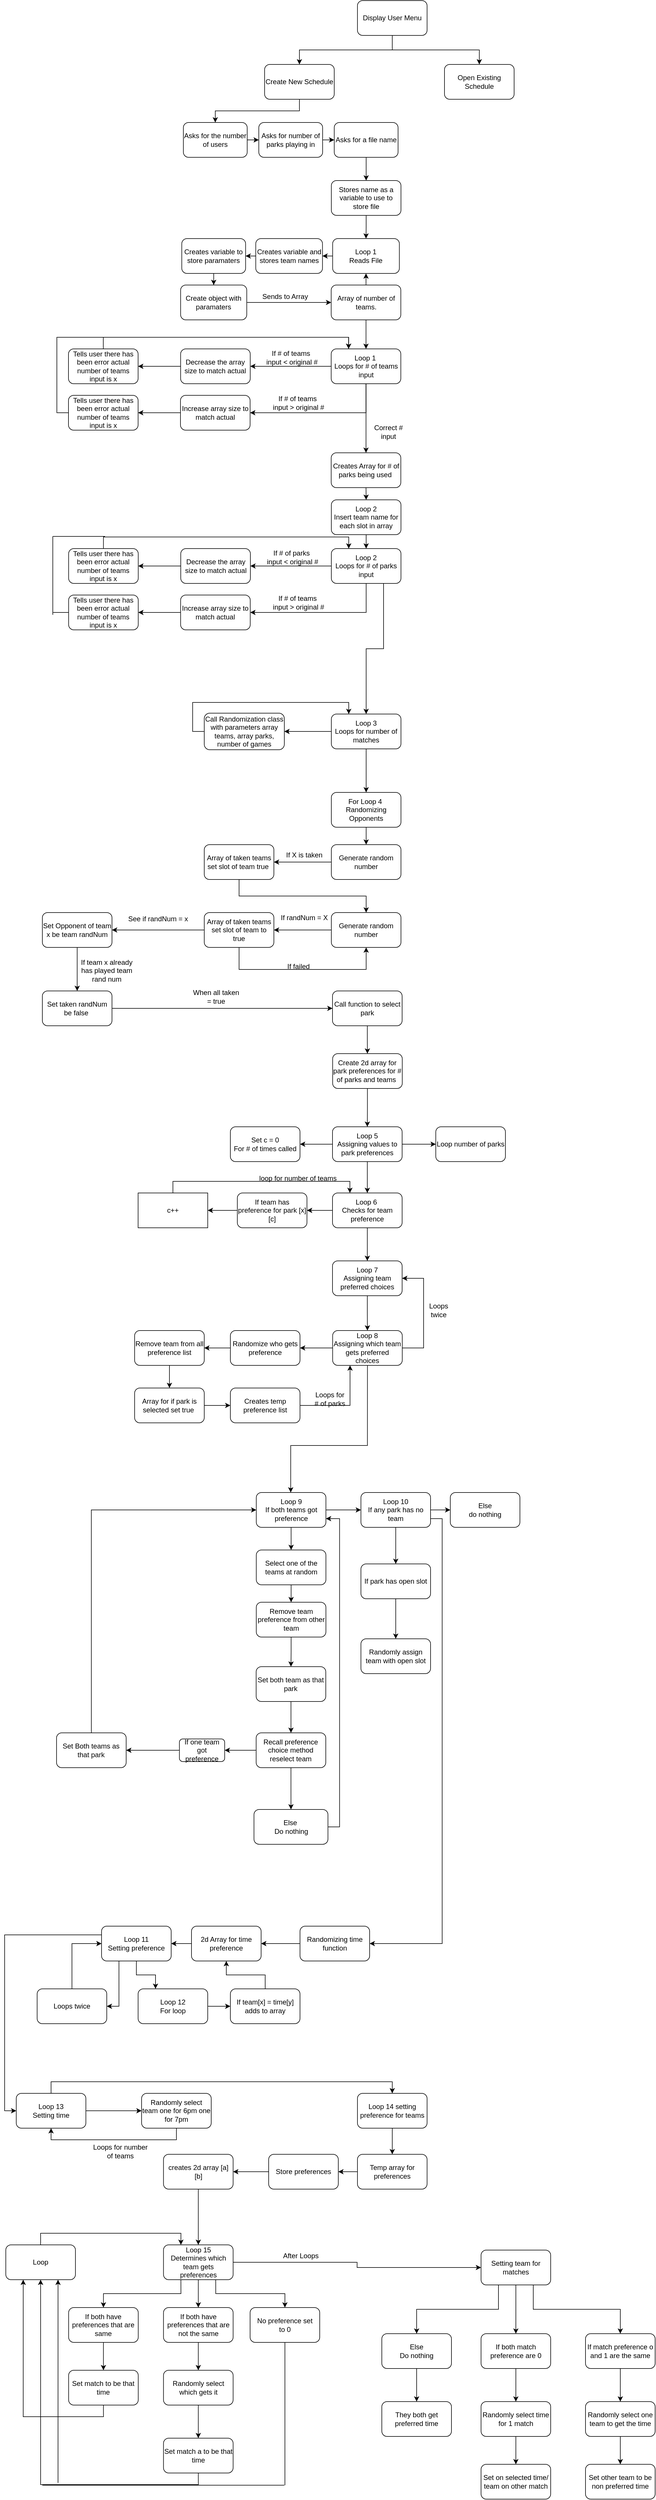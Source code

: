 <mxfile version="12.5.5" type="github">
  <diagram id="tFgHYZZSZRXZMGEs1DrS" name="Page-1">
    <mxGraphModel dx="1184" dy="664" grid="1" gridSize="9" guides="1" tooltips="1" connect="1" arrows="1" fold="1" page="0" pageScale="1" pageWidth="850" pageHeight="1100" math="0" shadow="0">
      <root>
        <mxCell id="0"/>
        <mxCell id="1" parent="0"/>
        <mxCell id="ln4YnRmYRfvOp8-9dpnj-1" style="edgeStyle=orthogonalEdgeStyle;rounded=0;orthogonalLoop=1;jettySize=auto;html=1;exitX=0.5;exitY=1;exitDx=0;exitDy=0;entryX=0.5;entryY=0;entryDx=0;entryDy=0;" parent="1" source="ln4YnRmYRfvOp8-9dpnj-3" target="ln4YnRmYRfvOp8-9dpnj-5" edge="1">
          <mxGeometry relative="1" as="geometry"/>
        </mxCell>
        <mxCell id="ln4YnRmYRfvOp8-9dpnj-2" style="edgeStyle=orthogonalEdgeStyle;rounded=0;orthogonalLoop=1;jettySize=auto;html=1;exitX=0.5;exitY=1;exitDx=0;exitDy=0;entryX=0.5;entryY=0;entryDx=0;entryDy=0;" parent="1" source="ln4YnRmYRfvOp8-9dpnj-3" target="ln4YnRmYRfvOp8-9dpnj-6" edge="1">
          <mxGeometry relative="1" as="geometry"/>
        </mxCell>
        <mxCell id="ln4YnRmYRfvOp8-9dpnj-3" value="Display User Menu" style="rounded=1;whiteSpace=wrap;html=1;" parent="1" vertex="1">
          <mxGeometry x="345" y="40" width="120" height="60" as="geometry"/>
        </mxCell>
        <mxCell id="ln4YnRmYRfvOp8-9dpnj-4" style="edgeStyle=orthogonalEdgeStyle;rounded=0;orthogonalLoop=1;jettySize=auto;html=1;exitX=0.5;exitY=1;exitDx=0;exitDy=0;entryX=0.5;entryY=0;entryDx=0;entryDy=0;" parent="1" source="ln4YnRmYRfvOp8-9dpnj-5" target="ln4YnRmYRfvOp8-9dpnj-8" edge="1">
          <mxGeometry relative="1" as="geometry"/>
        </mxCell>
        <mxCell id="ln4YnRmYRfvOp8-9dpnj-5" value="Create New Schedule" style="rounded=1;whiteSpace=wrap;html=1;" parent="1" vertex="1">
          <mxGeometry x="185" y="150" width="120" height="60" as="geometry"/>
        </mxCell>
        <mxCell id="ln4YnRmYRfvOp8-9dpnj-6" value="Open Existing Schedule" style="rounded=1;whiteSpace=wrap;html=1;" parent="1" vertex="1">
          <mxGeometry x="495" y="150" width="120" height="60" as="geometry"/>
        </mxCell>
        <mxCell id="ln4YnRmYRfvOp8-9dpnj-7" style="edgeStyle=orthogonalEdgeStyle;rounded=0;orthogonalLoop=1;jettySize=auto;html=1;exitX=1;exitY=0.5;exitDx=0;exitDy=0;entryX=0;entryY=0.5;entryDx=0;entryDy=0;" parent="1" source="ln4YnRmYRfvOp8-9dpnj-8" target="ln4YnRmYRfvOp8-9dpnj-10" edge="1">
          <mxGeometry relative="1" as="geometry"/>
        </mxCell>
        <mxCell id="ln4YnRmYRfvOp8-9dpnj-8" value="Asks for the number of users" style="rounded=1;whiteSpace=wrap;html=1;" parent="1" vertex="1">
          <mxGeometry x="45" y="250" width="110" height="60" as="geometry"/>
        </mxCell>
        <mxCell id="ln4YnRmYRfvOp8-9dpnj-9" style="edgeStyle=orthogonalEdgeStyle;rounded=0;orthogonalLoop=1;jettySize=auto;html=1;" parent="1" source="ln4YnRmYRfvOp8-9dpnj-10" target="ln4YnRmYRfvOp8-9dpnj-12" edge="1">
          <mxGeometry relative="1" as="geometry"/>
        </mxCell>
        <mxCell id="ln4YnRmYRfvOp8-9dpnj-10" value="Asks for number of parks playing in" style="rounded=1;whiteSpace=wrap;html=1;" parent="1" vertex="1">
          <mxGeometry x="175" y="250" width="110" height="60" as="geometry"/>
        </mxCell>
        <mxCell id="ln4YnRmYRfvOp8-9dpnj-11" style="edgeStyle=orthogonalEdgeStyle;rounded=0;orthogonalLoop=1;jettySize=auto;html=1;entryX=0.5;entryY=0;entryDx=0;entryDy=0;" parent="1" source="ln4YnRmYRfvOp8-9dpnj-12" target="ln4YnRmYRfvOp8-9dpnj-24" edge="1">
          <mxGeometry relative="1" as="geometry"/>
        </mxCell>
        <mxCell id="ln4YnRmYRfvOp8-9dpnj-12" value="Asks for a file name&lt;br&gt;" style="rounded=1;whiteSpace=wrap;html=1;" parent="1" vertex="1">
          <mxGeometry x="305" y="250" width="110" height="60" as="geometry"/>
        </mxCell>
        <mxCell id="ln4YnRmYRfvOp8-9dpnj-13" style="edgeStyle=orthogonalEdgeStyle;rounded=0;orthogonalLoop=1;jettySize=auto;html=1;entryX=1;entryY=0.5;entryDx=0;entryDy=0;" parent="1" source="ln4YnRmYRfvOp8-9dpnj-14" target="ln4YnRmYRfvOp8-9dpnj-16" edge="1">
          <mxGeometry relative="1" as="geometry"/>
        </mxCell>
        <mxCell id="ln4YnRmYRfvOp8-9dpnj-14" value="Loop 1&lt;br&gt;Reads File" style="rounded=1;whiteSpace=wrap;html=1;" parent="1" vertex="1">
          <mxGeometry x="302.25" y="450" width="115" height="60" as="geometry"/>
        </mxCell>
        <mxCell id="ln4YnRmYRfvOp8-9dpnj-15" style="edgeStyle=orthogonalEdgeStyle;rounded=0;orthogonalLoop=1;jettySize=auto;html=1;" parent="1" source="ln4YnRmYRfvOp8-9dpnj-16" target="ln4YnRmYRfvOp8-9dpnj-18" edge="1">
          <mxGeometry relative="1" as="geometry"/>
        </mxCell>
        <mxCell id="ln4YnRmYRfvOp8-9dpnj-16" value="Creates variable and stores team names" style="rounded=1;whiteSpace=wrap;html=1;" parent="1" vertex="1">
          <mxGeometry x="169.75" y="450" width="115" height="60" as="geometry"/>
        </mxCell>
        <mxCell id="ln4YnRmYRfvOp8-9dpnj-17" style="edgeStyle=orthogonalEdgeStyle;rounded=0;orthogonalLoop=1;jettySize=auto;html=1;entryX=0.5;entryY=0;entryDx=0;entryDy=0;" parent="1" source="ln4YnRmYRfvOp8-9dpnj-18" target="ln4YnRmYRfvOp8-9dpnj-20" edge="1">
          <mxGeometry relative="1" as="geometry"/>
        </mxCell>
        <mxCell id="ln4YnRmYRfvOp8-9dpnj-18" value="Creates variable to store paramaters" style="rounded=1;whiteSpace=wrap;html=1;" parent="1" vertex="1">
          <mxGeometry x="42.25" y="450" width="110" height="60" as="geometry"/>
        </mxCell>
        <mxCell id="ln4YnRmYRfvOp8-9dpnj-19" style="edgeStyle=orthogonalEdgeStyle;rounded=0;orthogonalLoop=1;jettySize=auto;html=1;exitX=1;exitY=0.5;exitDx=0;exitDy=0;entryX=0;entryY=0.5;entryDx=0;entryDy=0;" parent="1" source="ln4YnRmYRfvOp8-9dpnj-20" target="ln4YnRmYRfvOp8-9dpnj-21" edge="1">
          <mxGeometry relative="1" as="geometry"/>
        </mxCell>
        <mxCell id="ln4YnRmYRfvOp8-9dpnj-20" value="Create object with paramaters" style="rounded=1;whiteSpace=wrap;html=1;" parent="1" vertex="1">
          <mxGeometry x="40.25" y="530" width="114" height="60" as="geometry"/>
        </mxCell>
        <mxCell id="ln4YnRmYRfvOp8-9dpnj-26" style="edgeStyle=orthogonalEdgeStyle;rounded=0;orthogonalLoop=1;jettySize=auto;html=1;exitX=0.5;exitY=0;exitDx=0;exitDy=0;entryX=0.5;entryY=1;entryDx=0;entryDy=0;" parent="1" source="ln4YnRmYRfvOp8-9dpnj-21" target="ln4YnRmYRfvOp8-9dpnj-14" edge="1">
          <mxGeometry relative="1" as="geometry"/>
        </mxCell>
        <mxCell id="ln4YnRmYRfvOp8-9dpnj-27" style="edgeStyle=orthogonalEdgeStyle;rounded=0;orthogonalLoop=1;jettySize=auto;html=1;exitX=0.5;exitY=1;exitDx=0;exitDy=0;entryX=0.5;entryY=0;entryDx=0;entryDy=0;" parent="1" source="ln4YnRmYRfvOp8-9dpnj-21" target="ln4YnRmYRfvOp8-9dpnj-23" edge="1">
          <mxGeometry relative="1" as="geometry"/>
        </mxCell>
        <mxCell id="ln4YnRmYRfvOp8-9dpnj-21" value="Array of number of teams." style="rounded=1;whiteSpace=wrap;html=1;" parent="1" vertex="1">
          <mxGeometry x="299.75" y="530" width="120" height="60" as="geometry"/>
        </mxCell>
        <mxCell id="ln4YnRmYRfvOp8-9dpnj-22" value="Sends to Array&lt;br&gt;" style="text;html=1;align=center;verticalAlign=middle;resizable=0;points=[];;autosize=1;" parent="1" vertex="1">
          <mxGeometry x="175.25" y="540" width="90" height="20" as="geometry"/>
        </mxCell>
        <mxCell id="ln4YnRmYRfvOp8-9dpnj-29" style="edgeStyle=orthogonalEdgeStyle;rounded=0;orthogonalLoop=1;jettySize=auto;html=1;exitX=0;exitY=0.5;exitDx=0;exitDy=0;" parent="1" source="ln4YnRmYRfvOp8-9dpnj-23" target="ln4YnRmYRfvOp8-9dpnj-28" edge="1">
          <mxGeometry relative="1" as="geometry"/>
        </mxCell>
        <mxCell id="ln4YnRmYRfvOp8-9dpnj-41" style="edgeStyle=orthogonalEdgeStyle;rounded=0;orthogonalLoop=1;jettySize=auto;html=1;exitX=0.5;exitY=1;exitDx=0;exitDy=0;entryX=1;entryY=0.5;entryDx=0;entryDy=0;" parent="1" source="ln4YnRmYRfvOp8-9dpnj-23" target="ln4YnRmYRfvOp8-9dpnj-40" edge="1">
          <mxGeometry relative="1" as="geometry"/>
        </mxCell>
        <mxCell id="ln4YnRmYRfvOp8-9dpnj-74" style="edgeStyle=orthogonalEdgeStyle;rounded=0;orthogonalLoop=1;jettySize=auto;html=1;exitX=0.5;exitY=1;exitDx=0;exitDy=0;entryX=0.5;entryY=0;entryDx=0;entryDy=0;" parent="1" source="ln4YnRmYRfvOp8-9dpnj-23" target="ln4YnRmYRfvOp8-9dpnj-73" edge="1">
          <mxGeometry relative="1" as="geometry"/>
        </mxCell>
        <mxCell id="ln4YnRmYRfvOp8-9dpnj-23" value="Loop 1&amp;nbsp;&lt;br&gt;Loops for # of teams input" style="rounded=1;whiteSpace=wrap;html=1;" parent="1" vertex="1">
          <mxGeometry x="299.75" y="640" width="120" height="60" as="geometry"/>
        </mxCell>
        <mxCell id="ln4YnRmYRfvOp8-9dpnj-25" style="edgeStyle=orthogonalEdgeStyle;rounded=0;orthogonalLoop=1;jettySize=auto;html=1;exitX=0.5;exitY=1;exitDx=0;exitDy=0;entryX=0.5;entryY=0;entryDx=0;entryDy=0;" parent="1" source="ln4YnRmYRfvOp8-9dpnj-24" target="ln4YnRmYRfvOp8-9dpnj-14" edge="1">
          <mxGeometry relative="1" as="geometry"/>
        </mxCell>
        <mxCell id="ln4YnRmYRfvOp8-9dpnj-24" value="Stores name as a variable to use to store file" style="rounded=1;whiteSpace=wrap;html=1;" parent="1" vertex="1">
          <mxGeometry x="300" y="350" width="120" height="60" as="geometry"/>
        </mxCell>
        <mxCell id="ln4YnRmYRfvOp8-9dpnj-48" style="edgeStyle=orthogonalEdgeStyle;rounded=0;orthogonalLoop=1;jettySize=auto;html=1;exitX=0;exitY=0.5;exitDx=0;exitDy=0;entryX=1;entryY=0.5;entryDx=0;entryDy=0;" parent="1" source="ln4YnRmYRfvOp8-9dpnj-28" target="ln4YnRmYRfvOp8-9dpnj-43" edge="1">
          <mxGeometry relative="1" as="geometry"/>
        </mxCell>
        <mxCell id="ln4YnRmYRfvOp8-9dpnj-28" value="Decrease the array size to match actual" style="rounded=1;whiteSpace=wrap;html=1;" parent="1" vertex="1">
          <mxGeometry x="40.25" y="640" width="120" height="60" as="geometry"/>
        </mxCell>
        <mxCell id="ln4YnRmYRfvOp8-9dpnj-30" value="If # of teams&lt;br&gt;&amp;nbsp;input &amp;lt; original #" style="text;html=1;align=center;verticalAlign=middle;resizable=0;points=[];autosize=1;" parent="1" vertex="1">
          <mxGeometry x="175.25" y="640" width="110" height="30" as="geometry"/>
        </mxCell>
        <mxCell id="ln4YnRmYRfvOp8-9dpnj-47" style="edgeStyle=orthogonalEdgeStyle;rounded=0;orthogonalLoop=1;jettySize=auto;html=1;exitX=0;exitY=0.5;exitDx=0;exitDy=0;entryX=1;entryY=0.5;entryDx=0;entryDy=0;" parent="1" source="ln4YnRmYRfvOp8-9dpnj-40" target="ln4YnRmYRfvOp8-9dpnj-46" edge="1">
          <mxGeometry relative="1" as="geometry"/>
        </mxCell>
        <mxCell id="ln4YnRmYRfvOp8-9dpnj-40" value="Increase array size to match actual" style="rounded=1;whiteSpace=wrap;html=1;" parent="1" vertex="1">
          <mxGeometry x="40" y="720" width="120" height="60" as="geometry"/>
        </mxCell>
        <mxCell id="ln4YnRmYRfvOp8-9dpnj-42" value="If # of teams&amp;nbsp;&lt;br&gt;input &amp;gt; original #" style="text;html=1;align=center;verticalAlign=middle;resizable=0;points=[];autosize=1;" parent="1" vertex="1">
          <mxGeometry x="193" y="718" width="100" height="30" as="geometry"/>
        </mxCell>
        <mxCell id="ln4YnRmYRfvOp8-9dpnj-55" style="edgeStyle=orthogonalEdgeStyle;rounded=0;orthogonalLoop=1;jettySize=auto;html=1;exitX=0.5;exitY=0;exitDx=0;exitDy=0;entryX=0.25;entryY=0;entryDx=0;entryDy=0;" parent="1" source="ln4YnRmYRfvOp8-9dpnj-43" target="ln4YnRmYRfvOp8-9dpnj-23" edge="1">
          <mxGeometry relative="1" as="geometry"/>
        </mxCell>
        <mxCell id="ln4YnRmYRfvOp8-9dpnj-43" value="Tells user there has been error actual number of teams input is x" style="rounded=1;whiteSpace=wrap;html=1;" parent="1" vertex="1">
          <mxGeometry x="-153" y="640" width="120" height="60" as="geometry"/>
        </mxCell>
        <mxCell id="ln4YnRmYRfvOp8-9dpnj-54" style="edgeStyle=orthogonalEdgeStyle;rounded=0;orthogonalLoop=1;jettySize=auto;html=1;exitX=0;exitY=0.5;exitDx=0;exitDy=0;entryX=0.25;entryY=0;entryDx=0;entryDy=0;" parent="1" source="ln4YnRmYRfvOp8-9dpnj-46" target="ln4YnRmYRfvOp8-9dpnj-23" edge="1">
          <mxGeometry relative="1" as="geometry"/>
        </mxCell>
        <mxCell id="ln4YnRmYRfvOp8-9dpnj-46" value="Tells user there has been error actual number of teams input is x" style="rounded=1;whiteSpace=wrap;html=1;" parent="1" vertex="1">
          <mxGeometry x="-153" y="720" width="120" height="60" as="geometry"/>
        </mxCell>
        <mxCell id="ln4YnRmYRfvOp8-9dpnj-60" value="Correct #&lt;br&gt;input" style="text;html=1;align=center;verticalAlign=middle;resizable=0;points=[];autosize=1;" parent="1" vertex="1">
          <mxGeometry x="366" y="765" width="63" height="36" as="geometry"/>
        </mxCell>
        <mxCell id="ln4YnRmYRfvOp8-9dpnj-61" style="edgeStyle=orthogonalEdgeStyle;rounded=0;orthogonalLoop=1;jettySize=auto;html=1;exitX=0;exitY=0.5;exitDx=0;exitDy=0;" parent="1" source="ln4YnRmYRfvOp8-9dpnj-63" target="ln4YnRmYRfvOp8-9dpnj-65" edge="1">
          <mxGeometry relative="1" as="geometry"/>
        </mxCell>
        <mxCell id="ln4YnRmYRfvOp8-9dpnj-62" style="edgeStyle=orthogonalEdgeStyle;rounded=0;orthogonalLoop=1;jettySize=auto;html=1;exitX=0.5;exitY=1;exitDx=0;exitDy=0;entryX=1;entryY=0.5;entryDx=0;entryDy=0;" parent="1" source="ln4YnRmYRfvOp8-9dpnj-63" target="ln4YnRmYRfvOp8-9dpnj-68" edge="1">
          <mxGeometry relative="1" as="geometry"/>
        </mxCell>
        <mxCell id="fP2JDEJb-xHG-UvWObpS-92" style="edgeStyle=orthogonalEdgeStyle;rounded=0;orthogonalLoop=1;jettySize=auto;html=1;exitX=0.75;exitY=1;exitDx=0;exitDy=0;entryX=0.5;entryY=0;entryDx=0;entryDy=0;" parent="1" source="ln4YnRmYRfvOp8-9dpnj-63" target="ln4YnRmYRfvOp8-9dpnj-80" edge="1">
          <mxGeometry relative="1" as="geometry"/>
        </mxCell>
        <mxCell id="ln4YnRmYRfvOp8-9dpnj-63" value="Loop 2&lt;br&gt;Loops for # of parks input" style="rounded=1;whiteSpace=wrap;html=1;" parent="1" vertex="1">
          <mxGeometry x="300" y="984" width="120" height="60" as="geometry"/>
        </mxCell>
        <mxCell id="ln4YnRmYRfvOp8-9dpnj-64" style="edgeStyle=orthogonalEdgeStyle;rounded=0;orthogonalLoop=1;jettySize=auto;html=1;exitX=0;exitY=0.5;exitDx=0;exitDy=0;entryX=1;entryY=0.5;entryDx=0;entryDy=0;" parent="1" source="ln4YnRmYRfvOp8-9dpnj-65" target="ln4YnRmYRfvOp8-9dpnj-70" edge="1">
          <mxGeometry relative="1" as="geometry"/>
        </mxCell>
        <mxCell id="ln4YnRmYRfvOp8-9dpnj-65" value="Decrease the array size to match actual" style="rounded=1;whiteSpace=wrap;html=1;" parent="1" vertex="1">
          <mxGeometry x="40.5" y="984" width="120" height="60" as="geometry"/>
        </mxCell>
        <mxCell id="ln4YnRmYRfvOp8-9dpnj-66" value="If # of parks&lt;br&gt;&amp;nbsp;input &amp;lt; original #" style="text;html=1;align=center;verticalAlign=middle;resizable=0;points=[];autosize=1;" parent="1" vertex="1">
          <mxGeometry x="176.5" y="981" width="108" height="36" as="geometry"/>
        </mxCell>
        <mxCell id="ln4YnRmYRfvOp8-9dpnj-67" style="edgeStyle=orthogonalEdgeStyle;rounded=0;orthogonalLoop=1;jettySize=auto;html=1;exitX=0;exitY=0.5;exitDx=0;exitDy=0;entryX=1;entryY=0.5;entryDx=0;entryDy=0;" parent="1" source="ln4YnRmYRfvOp8-9dpnj-68" target="ln4YnRmYRfvOp8-9dpnj-71" edge="1">
          <mxGeometry relative="1" as="geometry"/>
        </mxCell>
        <mxCell id="ln4YnRmYRfvOp8-9dpnj-68" value="Increase array size to match actual" style="rounded=1;whiteSpace=wrap;html=1;" parent="1" vertex="1">
          <mxGeometry x="40.25" y="1064" width="120" height="60" as="geometry"/>
        </mxCell>
        <mxCell id="ln4YnRmYRfvOp8-9dpnj-69" value="If # of teams&amp;nbsp;&lt;br&gt;input &amp;gt; original #" style="text;html=1;align=center;verticalAlign=middle;resizable=0;points=[];autosize=1;" parent="1" vertex="1">
          <mxGeometry x="193.25" y="1062" width="100" height="30" as="geometry"/>
        </mxCell>
        <mxCell id="_xfbIV2_GkmlUteq1tt2-9" style="edgeStyle=orthogonalEdgeStyle;rounded=0;orthogonalLoop=1;jettySize=auto;html=1;exitX=0.5;exitY=0;exitDx=0;exitDy=0;entryX=0.25;entryY=0;entryDx=0;entryDy=0;" edge="1" parent="1" source="ln4YnRmYRfvOp8-9dpnj-70" target="ln4YnRmYRfvOp8-9dpnj-63">
          <mxGeometry relative="1" as="geometry"/>
        </mxCell>
        <mxCell id="ln4YnRmYRfvOp8-9dpnj-70" value="Tells user there has been error actual number of teams input is x" style="rounded=1;whiteSpace=wrap;html=1;" parent="1" vertex="1">
          <mxGeometry x="-152.75" y="984" width="120" height="60" as="geometry"/>
        </mxCell>
        <mxCell id="ln4YnRmYRfvOp8-9dpnj-71" value="Tells user there has been error actual number of teams input is x" style="rounded=1;whiteSpace=wrap;html=1;" parent="1" vertex="1">
          <mxGeometry x="-152.75" y="1064" width="120" height="60" as="geometry"/>
        </mxCell>
        <mxCell id="ln4YnRmYRfvOp8-9dpnj-76" style="edgeStyle=orthogonalEdgeStyle;rounded=0;orthogonalLoop=1;jettySize=auto;html=1;exitX=0.5;exitY=1;exitDx=0;exitDy=0;entryX=0.5;entryY=0;entryDx=0;entryDy=0;" parent="1" source="ln4YnRmYRfvOp8-9dpnj-73" target="ln4YnRmYRfvOp8-9dpnj-75" edge="1">
          <mxGeometry relative="1" as="geometry"/>
        </mxCell>
        <mxCell id="ln4YnRmYRfvOp8-9dpnj-73" value="Creates Array for # of parks being used&amp;nbsp;" style="rounded=1;whiteSpace=wrap;html=1;" parent="1" vertex="1">
          <mxGeometry x="299.75" y="819" width="120" height="60" as="geometry"/>
        </mxCell>
        <mxCell id="ln4YnRmYRfvOp8-9dpnj-77" style="edgeStyle=orthogonalEdgeStyle;rounded=0;orthogonalLoop=1;jettySize=auto;html=1;exitX=0.5;exitY=1;exitDx=0;exitDy=0;entryX=0.5;entryY=0;entryDx=0;entryDy=0;" parent="1" source="ln4YnRmYRfvOp8-9dpnj-75" target="ln4YnRmYRfvOp8-9dpnj-63" edge="1">
          <mxGeometry relative="1" as="geometry"/>
        </mxCell>
        <mxCell id="ln4YnRmYRfvOp8-9dpnj-75" value="Loop 2&lt;br&gt;Insert team name for each slot in array" style="rounded=1;whiteSpace=wrap;html=1;" parent="1" vertex="1">
          <mxGeometry x="300" y="900" width="120" height="60" as="geometry"/>
        </mxCell>
        <mxCell id="ln4YnRmYRfvOp8-9dpnj-82" style="edgeStyle=orthogonalEdgeStyle;rounded=0;orthogonalLoop=1;jettySize=auto;html=1;" parent="1" source="ln4YnRmYRfvOp8-9dpnj-80" target="ln4YnRmYRfvOp8-9dpnj-81" edge="1">
          <mxGeometry relative="1" as="geometry"/>
        </mxCell>
        <mxCell id="fP2JDEJb-xHG-UvWObpS-3" style="edgeStyle=orthogonalEdgeStyle;rounded=0;orthogonalLoop=1;jettySize=auto;html=1;exitX=0.5;exitY=1;exitDx=0;exitDy=0;" parent="1" source="ln4YnRmYRfvOp8-9dpnj-80" target="ln4YnRmYRfvOp8-9dpnj-84" edge="1">
          <mxGeometry relative="1" as="geometry"/>
        </mxCell>
        <mxCell id="ln4YnRmYRfvOp8-9dpnj-80" value="Loop 3&lt;br&gt;Loops for number of matches" style="rounded=1;whiteSpace=wrap;html=1;" parent="1" vertex="1">
          <mxGeometry x="300" y="1269" width="120" height="60" as="geometry"/>
        </mxCell>
        <mxCell id="fP2JDEJb-xHG-UvWObpS-2" style="edgeStyle=orthogonalEdgeStyle;rounded=0;orthogonalLoop=1;jettySize=auto;html=1;exitX=0;exitY=0.5;exitDx=0;exitDy=0;entryX=0.25;entryY=0;entryDx=0;entryDy=0;" parent="1" source="ln4YnRmYRfvOp8-9dpnj-81" target="ln4YnRmYRfvOp8-9dpnj-80" edge="1">
          <mxGeometry relative="1" as="geometry"/>
        </mxCell>
        <mxCell id="ln4YnRmYRfvOp8-9dpnj-81" value="Call Randomization class with parameters array teams, array parks, number of games" style="rounded=1;whiteSpace=wrap;html=1;" parent="1" vertex="1">
          <mxGeometry x="81" y="1267.5" width="138" height="63" as="geometry"/>
        </mxCell>
        <mxCell id="fP2JDEJb-xHG-UvWObpS-5" style="edgeStyle=orthogonalEdgeStyle;rounded=0;orthogonalLoop=1;jettySize=auto;html=1;exitX=0.5;exitY=1;exitDx=0;exitDy=0;entryX=0.5;entryY=0;entryDx=0;entryDy=0;" parent="1" source="ln4YnRmYRfvOp8-9dpnj-84" target="fP2JDEJb-xHG-UvWObpS-4" edge="1">
          <mxGeometry relative="1" as="geometry"/>
        </mxCell>
        <mxCell id="ln4YnRmYRfvOp8-9dpnj-84" value="For Loop 4&amp;nbsp;&lt;br&gt;Randomizing Opponents" style="rounded=1;whiteSpace=wrap;html=1;" parent="1" vertex="1">
          <mxGeometry x="300" y="1404" width="120" height="60" as="geometry"/>
        </mxCell>
        <mxCell id="fP2JDEJb-xHG-UvWObpS-18" style="edgeStyle=orthogonalEdgeStyle;rounded=0;orthogonalLoop=1;jettySize=auto;html=1;exitX=0.5;exitY=1;exitDx=0;exitDy=0;entryX=0.5;entryY=0;entryDx=0;entryDy=0;" parent="1" source="ln4YnRmYRfvOp8-9dpnj-85" target="fP2JDEJb-xHG-UvWObpS-17" edge="1">
          <mxGeometry relative="1" as="geometry"/>
        </mxCell>
        <mxCell id="ln4YnRmYRfvOp8-9dpnj-85" value="Array of taken teams set slot of team true&amp;nbsp;" style="rounded=1;whiteSpace=wrap;html=1;" parent="1" vertex="1">
          <mxGeometry x="81" y="1494" width="120" height="60" as="geometry"/>
        </mxCell>
        <mxCell id="ln4YnRmYRfvOp8-9dpnj-87" value="If X is taken" style="text;html=1;align=center;verticalAlign=middle;resizable=0;points=[];autosize=1;" parent="1" vertex="1">
          <mxGeometry x="212" y="1503" width="81" height="18" as="geometry"/>
        </mxCell>
        <mxCell id="fP2JDEJb-xHG-UvWObpS-6" style="edgeStyle=orthogonalEdgeStyle;rounded=0;orthogonalLoop=1;jettySize=auto;html=1;exitX=0;exitY=0.5;exitDx=0;exitDy=0;entryX=1;entryY=0.5;entryDx=0;entryDy=0;" parent="1" source="fP2JDEJb-xHG-UvWObpS-4" target="ln4YnRmYRfvOp8-9dpnj-85" edge="1">
          <mxGeometry relative="1" as="geometry"/>
        </mxCell>
        <mxCell id="fP2JDEJb-xHG-UvWObpS-4" value="Generate random number" style="rounded=1;whiteSpace=wrap;html=1;" parent="1" vertex="1">
          <mxGeometry x="300" y="1494" width="120" height="60" as="geometry"/>
        </mxCell>
        <mxCell id="fP2JDEJb-xHG-UvWObpS-12" style="edgeStyle=orthogonalEdgeStyle;rounded=0;orthogonalLoop=1;jettySize=auto;html=1;exitX=0;exitY=0.5;exitDx=0;exitDy=0;" parent="1" source="fP2JDEJb-xHG-UvWObpS-9" target="fP2JDEJb-xHG-UvWObpS-15" edge="1">
          <mxGeometry relative="1" as="geometry">
            <mxPoint y="1641" as="targetPoint"/>
          </mxGeometry>
        </mxCell>
        <mxCell id="fP2JDEJb-xHG-UvWObpS-22" style="edgeStyle=orthogonalEdgeStyle;rounded=0;orthogonalLoop=1;jettySize=auto;html=1;exitX=0.5;exitY=1;exitDx=0;exitDy=0;entryX=0.5;entryY=1;entryDx=0;entryDy=0;" parent="1" source="fP2JDEJb-xHG-UvWObpS-9" target="fP2JDEJb-xHG-UvWObpS-17" edge="1">
          <mxGeometry relative="1" as="geometry">
            <Array as="points">
              <mxPoint x="141" y="1709"/>
              <mxPoint x="360" y="1709"/>
            </Array>
          </mxGeometry>
        </mxCell>
        <mxCell id="fP2JDEJb-xHG-UvWObpS-9" value="Array of taken teams set slot of team to true" style="rounded=1;whiteSpace=wrap;html=1;" parent="1" vertex="1">
          <mxGeometry x="81" y="1611" width="120" height="60" as="geometry"/>
        </mxCell>
        <mxCell id="fP2JDEJb-xHG-UvWObpS-11" value="If randNum = X" style="text;html=1;align=center;verticalAlign=middle;resizable=0;points=[];autosize=1;" parent="1" vertex="1">
          <mxGeometry x="203" y="1611" width="99" height="18" as="geometry"/>
        </mxCell>
        <mxCell id="fP2JDEJb-xHG-UvWObpS-25" style="edgeStyle=orthogonalEdgeStyle;rounded=0;orthogonalLoop=1;jettySize=auto;html=1;exitX=0.5;exitY=1;exitDx=0;exitDy=0;" parent="1" source="fP2JDEJb-xHG-UvWObpS-15" target="fP2JDEJb-xHG-UvWObpS-26" edge="1">
          <mxGeometry relative="1" as="geometry">
            <mxPoint x="-137.765" y="1755" as="targetPoint"/>
          </mxGeometry>
        </mxCell>
        <mxCell id="fP2JDEJb-xHG-UvWObpS-15" value="Set Opponent of team x be team randNum" style="rounded=1;whiteSpace=wrap;html=1;" parent="1" vertex="1">
          <mxGeometry x="-198" y="1611" width="120" height="60" as="geometry"/>
        </mxCell>
        <mxCell id="fP2JDEJb-xHG-UvWObpS-19" style="edgeStyle=orthogonalEdgeStyle;rounded=0;orthogonalLoop=1;jettySize=auto;html=1;exitX=0;exitY=0.5;exitDx=0;exitDy=0;entryX=1;entryY=0.5;entryDx=0;entryDy=0;" parent="1" source="fP2JDEJb-xHG-UvWObpS-17" target="fP2JDEJb-xHG-UvWObpS-9" edge="1">
          <mxGeometry relative="1" as="geometry"/>
        </mxCell>
        <mxCell id="fP2JDEJb-xHG-UvWObpS-17" value="Generate random number" style="rounded=1;whiteSpace=wrap;html=1;" parent="1" vertex="1">
          <mxGeometry x="300" y="1611" width="120" height="60" as="geometry"/>
        </mxCell>
        <mxCell id="fP2JDEJb-xHG-UvWObpS-23" value="If failed" style="text;html=1;align=center;verticalAlign=middle;resizable=0;points=[];autosize=1;" parent="1" vertex="1">
          <mxGeometry x="216" y="1695" width="54" height="18" as="geometry"/>
        </mxCell>
        <mxCell id="fP2JDEJb-xHG-UvWObpS-24" value="See if randNum = x" style="text;html=1;align=center;verticalAlign=middle;resizable=0;points=[];autosize=1;" parent="1" vertex="1">
          <mxGeometry x="-58" y="1613" width="117" height="18" as="geometry"/>
        </mxCell>
        <mxCell id="fP2JDEJb-xHG-UvWObpS-28" style="edgeStyle=orthogonalEdgeStyle;rounded=0;orthogonalLoop=1;jettySize=auto;html=1;exitX=1;exitY=0.5;exitDx=0;exitDy=0;" parent="1" source="fP2JDEJb-xHG-UvWObpS-26" target="fP2JDEJb-xHG-UvWObpS-29" edge="1">
          <mxGeometry relative="1" as="geometry">
            <mxPoint x="278.176" y="1776.529" as="targetPoint"/>
          </mxGeometry>
        </mxCell>
        <mxCell id="fP2JDEJb-xHG-UvWObpS-26" value="Set taken randNum be false&amp;nbsp;" style="rounded=1;whiteSpace=wrap;html=1;" parent="1" vertex="1">
          <mxGeometry x="-198.005" y="1746" width="120" height="60" as="geometry"/>
        </mxCell>
        <mxCell id="fP2JDEJb-xHG-UvWObpS-27" value="If team x already has played team rand num" style="text;html=1;strokeColor=none;fillColor=none;align=center;verticalAlign=middle;whiteSpace=wrap;rounded=0;" parent="1" vertex="1">
          <mxGeometry x="-141" y="1701" width="108" height="20" as="geometry"/>
        </mxCell>
        <mxCell id="fP2JDEJb-xHG-UvWObpS-31" style="edgeStyle=orthogonalEdgeStyle;rounded=0;orthogonalLoop=1;jettySize=auto;html=1;exitX=0.5;exitY=1;exitDx=0;exitDy=0;" parent="1" source="fP2JDEJb-xHG-UvWObpS-29" target="fP2JDEJb-xHG-UvWObpS-32" edge="1">
          <mxGeometry relative="1" as="geometry">
            <mxPoint x="362.235" y="1844.765" as="targetPoint"/>
          </mxGeometry>
        </mxCell>
        <mxCell id="fP2JDEJb-xHG-UvWObpS-29" value="Call function to select park" style="rounded=1;whiteSpace=wrap;html=1;" parent="1" vertex="1">
          <mxGeometry x="301.996" y="1745.999" width="120" height="60" as="geometry"/>
        </mxCell>
        <mxCell id="fP2JDEJb-xHG-UvWObpS-30" value="When all taken = true" style="text;html=1;strokeColor=none;fillColor=none;align=center;verticalAlign=middle;whiteSpace=wrap;rounded=0;" parent="1" vertex="1">
          <mxGeometry x="59" y="1746" width="85" height="20" as="geometry"/>
        </mxCell>
        <mxCell id="fP2JDEJb-xHG-UvWObpS-36" style="edgeStyle=orthogonalEdgeStyle;rounded=0;orthogonalLoop=1;jettySize=auto;html=1;entryX=0.5;entryY=0;entryDx=0;entryDy=0;" parent="1" source="fP2JDEJb-xHG-UvWObpS-32" target="fP2JDEJb-xHG-UvWObpS-35" edge="1">
          <mxGeometry relative="1" as="geometry"/>
        </mxCell>
        <mxCell id="fP2JDEJb-xHG-UvWObpS-32" value="Create 2d array for park preferences for # of parks and teams&amp;nbsp;" style="rounded=1;whiteSpace=wrap;html=1;" parent="1" vertex="1">
          <mxGeometry x="302.245" y="1854.005" width="120" height="60" as="geometry"/>
        </mxCell>
        <mxCell id="fP2JDEJb-xHG-UvWObpS-34" value="Set c = 0&lt;br&gt;For # of times called" style="rounded=1;whiteSpace=wrap;html=1;" parent="1" vertex="1">
          <mxGeometry x="125.995" y="1980.0" width="120" height="60" as="geometry"/>
        </mxCell>
        <mxCell id="fP2JDEJb-xHG-UvWObpS-37" style="edgeStyle=orthogonalEdgeStyle;rounded=0;orthogonalLoop=1;jettySize=auto;html=1;exitX=0;exitY=0.5;exitDx=0;exitDy=0;entryX=1;entryY=0.5;entryDx=0;entryDy=0;" parent="1" source="fP2JDEJb-xHG-UvWObpS-35" target="fP2JDEJb-xHG-UvWObpS-34" edge="1">
          <mxGeometry relative="1" as="geometry"/>
        </mxCell>
        <mxCell id="fP2JDEJb-xHG-UvWObpS-38" style="edgeStyle=orthogonalEdgeStyle;rounded=0;orthogonalLoop=1;jettySize=auto;html=1;" parent="1" source="fP2JDEJb-xHG-UvWObpS-35" target="fP2JDEJb-xHG-UvWObpS-39" edge="1">
          <mxGeometry relative="1" as="geometry">
            <mxPoint x="362" y="2124" as="targetPoint"/>
          </mxGeometry>
        </mxCell>
        <mxCell id="fP2JDEJb-xHG-UvWObpS-50" style="edgeStyle=orthogonalEdgeStyle;rounded=0;orthogonalLoop=1;jettySize=auto;html=1;" parent="1" source="fP2JDEJb-xHG-UvWObpS-35" target="fP2JDEJb-xHG-UvWObpS-51" edge="1">
          <mxGeometry relative="1" as="geometry">
            <mxPoint x="540" y="2010" as="targetPoint"/>
          </mxGeometry>
        </mxCell>
        <mxCell id="fP2JDEJb-xHG-UvWObpS-35" value="Loop 5&lt;br&gt;Assigning values to park preferences" style="rounded=1;whiteSpace=wrap;html=1;" parent="1" vertex="1">
          <mxGeometry x="302" y="1980" width="120" height="60" as="geometry"/>
        </mxCell>
        <mxCell id="fP2JDEJb-xHG-UvWObpS-40" style="edgeStyle=orthogonalEdgeStyle;rounded=0;orthogonalLoop=1;jettySize=auto;html=1;" parent="1" source="fP2JDEJb-xHG-UvWObpS-39" target="fP2JDEJb-xHG-UvWObpS-41" edge="1">
          <mxGeometry relative="1" as="geometry">
            <mxPoint x="198.0" y="2124" as="targetPoint"/>
          </mxGeometry>
        </mxCell>
        <mxCell id="fP2JDEJb-xHG-UvWObpS-52" style="edgeStyle=orthogonalEdgeStyle;rounded=0;orthogonalLoop=1;jettySize=auto;html=1;" parent="1" source="fP2JDEJb-xHG-UvWObpS-39" target="fP2JDEJb-xHG-UvWObpS-54" edge="1">
          <mxGeometry relative="1" as="geometry">
            <mxPoint x="362" y="2241.0" as="targetPoint"/>
          </mxGeometry>
        </mxCell>
        <mxCell id="fP2JDEJb-xHG-UvWObpS-39" value="Loop 6&amp;nbsp;&lt;br&gt;Checks for team preference" style="rounded=1;whiteSpace=wrap;html=1;" parent="1" vertex="1">
          <mxGeometry x="302" y="2094" width="120" height="60" as="geometry"/>
        </mxCell>
        <mxCell id="fP2JDEJb-xHG-UvWObpS-42" style="edgeStyle=orthogonalEdgeStyle;rounded=0;orthogonalLoop=1;jettySize=auto;html=1;exitX=0;exitY=0.5;exitDx=0;exitDy=0;" parent="1" source="fP2JDEJb-xHG-UvWObpS-41" target="fP2JDEJb-xHG-UvWObpS-43" edge="1">
          <mxGeometry relative="1" as="geometry">
            <mxPoint x="72" y="2124" as="targetPoint"/>
          </mxGeometry>
        </mxCell>
        <mxCell id="fP2JDEJb-xHG-UvWObpS-41" value="If team has preference for park [x] [c]" style="rounded=1;whiteSpace=wrap;html=1;" parent="1" vertex="1">
          <mxGeometry x="138.0" y="2094" width="120" height="60" as="geometry"/>
        </mxCell>
        <mxCell id="fP2JDEJb-xHG-UvWObpS-47" style="edgeStyle=orthogonalEdgeStyle;rounded=0;orthogonalLoop=1;jettySize=auto;html=1;exitX=0.5;exitY=0;exitDx=0;exitDy=0;entryX=0.25;entryY=0;entryDx=0;entryDy=0;" parent="1" source="fP2JDEJb-xHG-UvWObpS-43" target="fP2JDEJb-xHG-UvWObpS-39" edge="1">
          <mxGeometry relative="1" as="geometry"/>
        </mxCell>
        <mxCell id="fP2JDEJb-xHG-UvWObpS-43" value="c++" style="rounded=0;whiteSpace=wrap;html=1;" parent="1" vertex="1">
          <mxGeometry x="-33" y="2094" width="120" height="60" as="geometry"/>
        </mxCell>
        <mxCell id="fP2JDEJb-xHG-UvWObpS-48" value="loop for number of teams" style="text;html=1;align=center;verticalAlign=middle;resizable=0;points=[];autosize=1;" parent="1" vertex="1">
          <mxGeometry x="170" y="2060" width="144" height="18" as="geometry"/>
        </mxCell>
        <mxCell id="fP2JDEJb-xHG-UvWObpS-51" value="Loop number of parks" style="rounded=1;whiteSpace=wrap;html=1;" parent="1" vertex="1">
          <mxGeometry x="480" y="1980" width="120" height="60" as="geometry"/>
        </mxCell>
        <mxCell id="fP2JDEJb-xHG-UvWObpS-55" style="edgeStyle=orthogonalEdgeStyle;rounded=0;orthogonalLoop=1;jettySize=auto;html=1;exitX=0.5;exitY=1;exitDx=0;exitDy=0;" parent="1" source="fP2JDEJb-xHG-UvWObpS-54" target="fP2JDEJb-xHG-UvWObpS-56" edge="1">
          <mxGeometry relative="1" as="geometry">
            <mxPoint x="362.235" y="2322" as="targetPoint"/>
          </mxGeometry>
        </mxCell>
        <mxCell id="fP2JDEJb-xHG-UvWObpS-54" value="Loop 7&lt;br&gt;Assigning team preferred choices" style="rounded=1;whiteSpace=wrap;html=1;" parent="1" vertex="1">
          <mxGeometry x="302" y="2211.0" width="120" height="60" as="geometry"/>
        </mxCell>
        <mxCell id="fP2JDEJb-xHG-UvWObpS-61" style="edgeStyle=orthogonalEdgeStyle;rounded=0;orthogonalLoop=1;jettySize=auto;html=1;exitX=0;exitY=0.5;exitDx=0;exitDy=0;entryX=1;entryY=0.5;entryDx=0;entryDy=0;" parent="1" source="fP2JDEJb-xHG-UvWObpS-56" target="fP2JDEJb-xHG-UvWObpS-57" edge="1">
          <mxGeometry relative="1" as="geometry"/>
        </mxCell>
        <mxCell id="fP2JDEJb-xHG-UvWObpS-74" style="edgeStyle=orthogonalEdgeStyle;rounded=0;orthogonalLoop=1;jettySize=auto;html=1;exitX=1;exitY=0.5;exitDx=0;exitDy=0;entryX=1;entryY=0.5;entryDx=0;entryDy=0;" parent="1" source="fP2JDEJb-xHG-UvWObpS-56" target="fP2JDEJb-xHG-UvWObpS-54" edge="1">
          <mxGeometry relative="1" as="geometry">
            <Array as="points">
              <mxPoint x="459" y="2361"/>
              <mxPoint x="459" y="2241"/>
            </Array>
          </mxGeometry>
        </mxCell>
        <mxCell id="fP2JDEJb-xHG-UvWObpS-76" style="edgeStyle=orthogonalEdgeStyle;rounded=0;orthogonalLoop=1;jettySize=auto;html=1;exitX=0.5;exitY=1;exitDx=0;exitDy=0;" parent="1" source="fP2JDEJb-xHG-UvWObpS-56" target="fP2JDEJb-xHG-UvWObpS-77" edge="1">
          <mxGeometry relative="1" as="geometry">
            <mxPoint x="362.235" y="2529" as="targetPoint"/>
            <Array as="points">
              <mxPoint x="362" y="2529"/>
              <mxPoint x="230" y="2529"/>
            </Array>
          </mxGeometry>
        </mxCell>
        <mxCell id="fP2JDEJb-xHG-UvWObpS-56" value="Loop 8&lt;br&gt;Assigning which team gets preferred choices" style="rounded=1;whiteSpace=wrap;html=1;" parent="1" vertex="1">
          <mxGeometry x="302.245" y="2331" width="120" height="60" as="geometry"/>
        </mxCell>
        <mxCell id="fP2JDEJb-xHG-UvWObpS-62" style="edgeStyle=orthogonalEdgeStyle;rounded=0;orthogonalLoop=1;jettySize=auto;html=1;exitX=0;exitY=0.5;exitDx=0;exitDy=0;entryX=1;entryY=0.5;entryDx=0;entryDy=0;" parent="1" source="fP2JDEJb-xHG-UvWObpS-57" target="fP2JDEJb-xHG-UvWObpS-58" edge="1">
          <mxGeometry relative="1" as="geometry"/>
        </mxCell>
        <mxCell id="fP2JDEJb-xHG-UvWObpS-57" value="Randomize who gets preference" style="rounded=1;whiteSpace=wrap;html=1;" parent="1" vertex="1">
          <mxGeometry x="126" y="2331" width="120" height="60" as="geometry"/>
        </mxCell>
        <mxCell id="fP2JDEJb-xHG-UvWObpS-64" value="" style="edgeStyle=orthogonalEdgeStyle;rounded=0;orthogonalLoop=1;jettySize=auto;html=1;" parent="1" source="fP2JDEJb-xHG-UvWObpS-58" target="fP2JDEJb-xHG-UvWObpS-59" edge="1">
          <mxGeometry relative="1" as="geometry"/>
        </mxCell>
        <mxCell id="fP2JDEJb-xHG-UvWObpS-58" value="Remove team from all preference list" style="rounded=1;whiteSpace=wrap;html=1;" parent="1" vertex="1">
          <mxGeometry x="-39" y="2331" width="120" height="60" as="geometry"/>
        </mxCell>
        <mxCell id="fP2JDEJb-xHG-UvWObpS-65" style="edgeStyle=orthogonalEdgeStyle;rounded=0;orthogonalLoop=1;jettySize=auto;html=1;entryX=0;entryY=0.5;entryDx=0;entryDy=0;" parent="1" source="fP2JDEJb-xHG-UvWObpS-59" target="fP2JDEJb-xHG-UvWObpS-60" edge="1">
          <mxGeometry relative="1" as="geometry"/>
        </mxCell>
        <mxCell id="fP2JDEJb-xHG-UvWObpS-59" value="Array for if park is selected set true&amp;nbsp;" style="rounded=1;whiteSpace=wrap;html=1;" parent="1" vertex="1">
          <mxGeometry x="-39" y="2430" width="120" height="60" as="geometry"/>
        </mxCell>
        <mxCell id="fP2JDEJb-xHG-UvWObpS-66" style="edgeStyle=orthogonalEdgeStyle;rounded=0;orthogonalLoop=1;jettySize=auto;html=1;exitX=1;exitY=0.5;exitDx=0;exitDy=0;entryX=0.25;entryY=1;entryDx=0;entryDy=0;" parent="1" source="fP2JDEJb-xHG-UvWObpS-60" target="fP2JDEJb-xHG-UvWObpS-56" edge="1">
          <mxGeometry relative="1" as="geometry"/>
        </mxCell>
        <mxCell id="fP2JDEJb-xHG-UvWObpS-60" value="Creates temp preference list" style="rounded=1;whiteSpace=wrap;html=1;" parent="1" vertex="1">
          <mxGeometry x="126" y="2430" width="120" height="60" as="geometry"/>
        </mxCell>
        <mxCell id="fP2JDEJb-xHG-UvWObpS-67" value="Loops for # of parks" style="text;html=1;strokeColor=none;fillColor=none;align=center;verticalAlign=middle;whiteSpace=wrap;rounded=0;" parent="1" vertex="1">
          <mxGeometry x="270" y="2439" width="55" height="20" as="geometry"/>
        </mxCell>
        <mxCell id="fP2JDEJb-xHG-UvWObpS-75" value="Loops twice" style="text;html=1;strokeColor=none;fillColor=none;align=center;verticalAlign=middle;whiteSpace=wrap;rounded=0;" parent="1" vertex="1">
          <mxGeometry x="465" y="2286" width="40" height="20" as="geometry"/>
        </mxCell>
        <mxCell id="fP2JDEJb-xHG-UvWObpS-78" style="edgeStyle=orthogonalEdgeStyle;rounded=0;orthogonalLoop=1;jettySize=auto;html=1;exitX=0.5;exitY=1;exitDx=0;exitDy=0;" parent="1" source="fP2JDEJb-xHG-UvWObpS-77" target="fP2JDEJb-xHG-UvWObpS-79" edge="1">
          <mxGeometry relative="1" as="geometry">
            <mxPoint x="230.665" y="2739" as="targetPoint"/>
          </mxGeometry>
        </mxCell>
        <mxCell id="fP2JDEJb-xHG-UvWObpS-116" style="edgeStyle=orthogonalEdgeStyle;rounded=0;orthogonalLoop=1;jettySize=auto;html=1;" parent="1" source="fP2JDEJb-xHG-UvWObpS-77" target="fP2JDEJb-xHG-UvWObpS-117" edge="1">
          <mxGeometry relative="1" as="geometry">
            <mxPoint x="378" y="2640" as="targetPoint"/>
          </mxGeometry>
        </mxCell>
        <mxCell id="fP2JDEJb-xHG-UvWObpS-77" value="Loop 9&lt;br&gt;If both teams got preference" style="rounded=1;whiteSpace=wrap;html=1;" parent="1" vertex="1">
          <mxGeometry x="170.665" y="2610" width="120" height="60" as="geometry"/>
        </mxCell>
        <mxCell id="fP2JDEJb-xHG-UvWObpS-82" style="edgeStyle=orthogonalEdgeStyle;rounded=0;orthogonalLoop=1;jettySize=auto;html=1;" parent="1" source="fP2JDEJb-xHG-UvWObpS-79" target="fP2JDEJb-xHG-UvWObpS-83" edge="1">
          <mxGeometry relative="1" as="geometry">
            <mxPoint x="230.665" y="2829" as="targetPoint"/>
          </mxGeometry>
        </mxCell>
        <mxCell id="fP2JDEJb-xHG-UvWObpS-79" value="Select one of the teams at random" style="rounded=1;whiteSpace=wrap;html=1;" parent="1" vertex="1">
          <mxGeometry x="170.665" y="2709" width="120" height="60" as="geometry"/>
        </mxCell>
        <mxCell id="fP2JDEJb-xHG-UvWObpS-85" style="edgeStyle=orthogonalEdgeStyle;rounded=0;orthogonalLoop=1;jettySize=auto;html=1;entryX=0.5;entryY=0;entryDx=0;entryDy=0;" parent="1" source="fP2JDEJb-xHG-UvWObpS-83" target="fP2JDEJb-xHG-UvWObpS-84" edge="1">
          <mxGeometry relative="1" as="geometry"/>
        </mxCell>
        <mxCell id="fP2JDEJb-xHG-UvWObpS-83" value="Remove team preference from other team" style="rounded=1;whiteSpace=wrap;html=1;" parent="1" vertex="1">
          <mxGeometry x="170.665" y="2799" width="120" height="60" as="geometry"/>
        </mxCell>
        <mxCell id="fP2JDEJb-xHG-UvWObpS-90" style="edgeStyle=orthogonalEdgeStyle;rounded=0;orthogonalLoop=1;jettySize=auto;html=1;" parent="1" source="fP2JDEJb-xHG-UvWObpS-84" target="fP2JDEJb-xHG-UvWObpS-91" edge="1">
          <mxGeometry relative="1" as="geometry">
            <mxPoint x="230.43" y="3054" as="targetPoint"/>
          </mxGeometry>
        </mxCell>
        <mxCell id="fP2JDEJb-xHG-UvWObpS-84" value="Set both team as that park" style="rounded=1;whiteSpace=wrap;html=1;" parent="1" vertex="1">
          <mxGeometry x="170.43" y="2910" width="120" height="60" as="geometry"/>
        </mxCell>
        <mxCell id="fP2JDEJb-xHG-UvWObpS-93" style="edgeStyle=orthogonalEdgeStyle;rounded=0;orthogonalLoop=1;jettySize=auto;html=1;exitX=0;exitY=0.5;exitDx=0;exitDy=0;" parent="1" source="fP2JDEJb-xHG-UvWObpS-91" target="fP2JDEJb-xHG-UvWObpS-94" edge="1">
          <mxGeometry relative="1" as="geometry">
            <mxPoint x="66.43" y="3054.588" as="targetPoint"/>
          </mxGeometry>
        </mxCell>
        <mxCell id="fP2JDEJb-xHG-UvWObpS-98" style="edgeStyle=orthogonalEdgeStyle;rounded=0;orthogonalLoop=1;jettySize=auto;html=1;" parent="1" source="fP2JDEJb-xHG-UvWObpS-91" target="fP2JDEJb-xHG-UvWObpS-99" edge="1">
          <mxGeometry relative="1" as="geometry">
            <mxPoint x="230.43" y="3171" as="targetPoint"/>
          </mxGeometry>
        </mxCell>
        <mxCell id="fP2JDEJb-xHG-UvWObpS-91" value="Recall preference choice method reselect team" style="rounded=1;whiteSpace=wrap;html=1;" parent="1" vertex="1">
          <mxGeometry x="170.43" y="3024" width="120" height="60" as="geometry"/>
        </mxCell>
        <mxCell id="fP2JDEJb-xHG-UvWObpS-96" style="edgeStyle=orthogonalEdgeStyle;rounded=0;orthogonalLoop=1;jettySize=auto;html=1;" parent="1" source="fP2JDEJb-xHG-UvWObpS-94" target="fP2JDEJb-xHG-UvWObpS-97" edge="1">
          <mxGeometry relative="1" as="geometry">
            <mxPoint x="-113.57" y="3053.998" as="targetPoint"/>
          </mxGeometry>
        </mxCell>
        <mxCell id="fP2JDEJb-xHG-UvWObpS-94" value="If one team got preference" style="rounded=1;whiteSpace=wrap;html=1;" parent="1" vertex="1">
          <mxGeometry x="38.18" y="3034.5" width="78" height="39" as="geometry"/>
        </mxCell>
        <mxCell id="fP2JDEJb-xHG-UvWObpS-104" style="edgeStyle=orthogonalEdgeStyle;rounded=0;orthogonalLoop=1;jettySize=auto;html=1;exitX=0.5;exitY=0;exitDx=0;exitDy=0;entryX=0;entryY=0.5;entryDx=0;entryDy=0;" parent="1" source="fP2JDEJb-xHG-UvWObpS-97" target="fP2JDEJb-xHG-UvWObpS-77" edge="1">
          <mxGeometry relative="1" as="geometry"/>
        </mxCell>
        <mxCell id="fP2JDEJb-xHG-UvWObpS-97" value="Set Both teams as that park" style="rounded=1;whiteSpace=wrap;html=1;" parent="1" vertex="1">
          <mxGeometry x="-173.57" y="3023.998" width="120" height="60" as="geometry"/>
        </mxCell>
        <mxCell id="fP2JDEJb-xHG-UvWObpS-115" style="edgeStyle=orthogonalEdgeStyle;rounded=0;orthogonalLoop=1;jettySize=auto;html=1;exitX=1;exitY=0.5;exitDx=0;exitDy=0;entryX=1;entryY=0.75;entryDx=0;entryDy=0;" parent="1" source="fP2JDEJb-xHG-UvWObpS-99" target="fP2JDEJb-xHG-UvWObpS-77" edge="1">
          <mxGeometry relative="1" as="geometry"/>
        </mxCell>
        <mxCell id="fP2JDEJb-xHG-UvWObpS-99" value="Else&amp;nbsp;&lt;br&gt;Do nothing" style="rounded=1;whiteSpace=wrap;html=1;" parent="1" vertex="1">
          <mxGeometry x="166.68" y="3156" width="127.5" height="60" as="geometry"/>
        </mxCell>
        <mxCell id="fP2JDEJb-xHG-UvWObpS-119" style="edgeStyle=orthogonalEdgeStyle;rounded=0;orthogonalLoop=1;jettySize=auto;html=1;" parent="1" source="fP2JDEJb-xHG-UvWObpS-117" target="fP2JDEJb-xHG-UvWObpS-120" edge="1">
          <mxGeometry relative="1" as="geometry">
            <mxPoint x="411" y="2763.0" as="targetPoint"/>
          </mxGeometry>
        </mxCell>
        <mxCell id="fP2JDEJb-xHG-UvWObpS-123" style="edgeStyle=orthogonalEdgeStyle;rounded=0;orthogonalLoop=1;jettySize=auto;html=1;exitX=1;exitY=0.5;exitDx=0;exitDy=0;" parent="1" source="fP2JDEJb-xHG-UvWObpS-117" target="fP2JDEJb-xHG-UvWObpS-124" edge="1">
          <mxGeometry relative="1" as="geometry">
            <mxPoint x="540" y="2640.286" as="targetPoint"/>
          </mxGeometry>
        </mxCell>
        <mxCell id="fP2JDEJb-xHG-UvWObpS-142" style="edgeStyle=orthogonalEdgeStyle;rounded=0;orthogonalLoop=1;jettySize=auto;html=1;exitX=1;exitY=0.75;exitDx=0;exitDy=0;entryX=1;entryY=0.5;entryDx=0;entryDy=0;" parent="1" source="fP2JDEJb-xHG-UvWObpS-117" target="fP2JDEJb-xHG-UvWObpS-125" edge="1">
          <mxGeometry relative="1" as="geometry"/>
        </mxCell>
        <mxCell id="fP2JDEJb-xHG-UvWObpS-117" value="Loop 10&lt;br&gt;If any park has no team" style="rounded=1;whiteSpace=wrap;html=1;" parent="1" vertex="1">
          <mxGeometry x="351" y="2610" width="120" height="60" as="geometry"/>
        </mxCell>
        <mxCell id="fP2JDEJb-xHG-UvWObpS-122" style="edgeStyle=orthogonalEdgeStyle;rounded=0;orthogonalLoop=1;jettySize=auto;html=1;entryX=0.5;entryY=0;entryDx=0;entryDy=0;" parent="1" source="fP2JDEJb-xHG-UvWObpS-120" target="fP2JDEJb-xHG-UvWObpS-121" edge="1">
          <mxGeometry relative="1" as="geometry"/>
        </mxCell>
        <mxCell id="fP2JDEJb-xHG-UvWObpS-120" value="If park has open slot" style="rounded=1;whiteSpace=wrap;html=1;" parent="1" vertex="1">
          <mxGeometry x="351" y="2733.0" width="120" height="60" as="geometry"/>
        </mxCell>
        <mxCell id="fP2JDEJb-xHG-UvWObpS-121" value="Randomly assign team with open slot" style="rounded=1;whiteSpace=wrap;html=1;" parent="1" vertex="1">
          <mxGeometry x="351" y="2862" width="120" height="60" as="geometry"/>
        </mxCell>
        <mxCell id="fP2JDEJb-xHG-UvWObpS-124" value="Else&lt;br&gt;do nothing" style="rounded=1;whiteSpace=wrap;html=1;" parent="1" vertex="1">
          <mxGeometry x="505" y="2609.996" width="120" height="60" as="geometry"/>
        </mxCell>
        <mxCell id="fP2JDEJb-xHG-UvWObpS-128" style="edgeStyle=orthogonalEdgeStyle;rounded=0;orthogonalLoop=1;jettySize=auto;html=1;entryX=1;entryY=0.5;entryDx=0;entryDy=0;" parent="1" source="fP2JDEJb-xHG-UvWObpS-125" target="fP2JDEJb-xHG-UvWObpS-126" edge="1">
          <mxGeometry relative="1" as="geometry"/>
        </mxCell>
        <mxCell id="fP2JDEJb-xHG-UvWObpS-125" value="Randomizing time function" style="rounded=1;whiteSpace=wrap;html=1;" parent="1" vertex="1">
          <mxGeometry x="246" y="3357" width="120" height="60" as="geometry"/>
        </mxCell>
        <mxCell id="fP2JDEJb-xHG-UvWObpS-130" style="edgeStyle=orthogonalEdgeStyle;rounded=0;orthogonalLoop=1;jettySize=auto;html=1;" parent="1" source="fP2JDEJb-xHG-UvWObpS-126" target="fP2JDEJb-xHG-UvWObpS-131" edge="1">
          <mxGeometry relative="1" as="geometry">
            <mxPoint x="-36" y="3387" as="targetPoint"/>
          </mxGeometry>
        </mxCell>
        <mxCell id="fP2JDEJb-xHG-UvWObpS-126" value="2d Array for time preference" style="rounded=1;whiteSpace=wrap;html=1;" parent="1" vertex="1">
          <mxGeometry x="59" y="3357" width="120" height="60" as="geometry"/>
        </mxCell>
        <mxCell id="fP2JDEJb-xHG-UvWObpS-133" style="edgeStyle=orthogonalEdgeStyle;rounded=0;orthogonalLoop=1;jettySize=auto;html=1;entryX=0.25;entryY=0;entryDx=0;entryDy=0;" parent="1" source="fP2JDEJb-xHG-UvWObpS-131" target="fP2JDEJb-xHG-UvWObpS-132" edge="1">
          <mxGeometry relative="1" as="geometry"/>
        </mxCell>
        <mxCell id="fP2JDEJb-xHG-UvWObpS-139" style="edgeStyle=orthogonalEdgeStyle;rounded=0;orthogonalLoop=1;jettySize=auto;html=1;exitX=0.25;exitY=1;exitDx=0;exitDy=0;entryX=1;entryY=0.5;entryDx=0;entryDy=0;" parent="1" source="fP2JDEJb-xHG-UvWObpS-131" target="fP2JDEJb-xHG-UvWObpS-138" edge="1">
          <mxGeometry relative="1" as="geometry"/>
        </mxCell>
        <mxCell id="fP2JDEJb-xHG-UvWObpS-144" style="edgeStyle=orthogonalEdgeStyle;rounded=0;orthogonalLoop=1;jettySize=auto;html=1;exitX=0;exitY=0.25;exitDx=0;exitDy=0;entryX=0;entryY=0.5;entryDx=0;entryDy=0;" parent="1" source="fP2JDEJb-xHG-UvWObpS-131" target="fP2JDEJb-xHG-UvWObpS-143" edge="1">
          <mxGeometry relative="1" as="geometry"/>
        </mxCell>
        <mxCell id="fP2JDEJb-xHG-UvWObpS-131" value="Loop 11 &lt;br&gt;Setting preference" style="rounded=1;whiteSpace=wrap;html=1;" parent="1" vertex="1">
          <mxGeometry x="-96" y="3357" width="120" height="60" as="geometry"/>
        </mxCell>
        <mxCell id="fP2JDEJb-xHG-UvWObpS-135" style="edgeStyle=orthogonalEdgeStyle;rounded=0;orthogonalLoop=1;jettySize=auto;html=1;exitX=1;exitY=0.5;exitDx=0;exitDy=0;entryX=0;entryY=0.5;entryDx=0;entryDy=0;" parent="1" source="fP2JDEJb-xHG-UvWObpS-132" target="fP2JDEJb-xHG-UvWObpS-134" edge="1">
          <mxGeometry relative="1" as="geometry"/>
        </mxCell>
        <mxCell id="fP2JDEJb-xHG-UvWObpS-132" value="Loop 12&lt;br&gt;For loop" style="rounded=1;whiteSpace=wrap;html=1;" parent="1" vertex="1">
          <mxGeometry x="-33" y="3465" width="120" height="60" as="geometry"/>
        </mxCell>
        <mxCell id="fP2JDEJb-xHG-UvWObpS-136" style="edgeStyle=orthogonalEdgeStyle;rounded=0;orthogonalLoop=1;jettySize=auto;html=1;entryX=0.5;entryY=1;entryDx=0;entryDy=0;" parent="1" source="fP2JDEJb-xHG-UvWObpS-134" target="fP2JDEJb-xHG-UvWObpS-126" edge="1">
          <mxGeometry relative="1" as="geometry"/>
        </mxCell>
        <mxCell id="fP2JDEJb-xHG-UvWObpS-134" value="If team[x] = time[y] adds to array" style="rounded=1;whiteSpace=wrap;html=1;" parent="1" vertex="1">
          <mxGeometry x="126" y="3465" width="120" height="60" as="geometry"/>
        </mxCell>
        <mxCell id="fP2JDEJb-xHG-UvWObpS-140" style="edgeStyle=orthogonalEdgeStyle;rounded=0;orthogonalLoop=1;jettySize=auto;html=1;exitX=0.5;exitY=0;exitDx=0;exitDy=0;entryX=0;entryY=0.5;entryDx=0;entryDy=0;" parent="1" source="fP2JDEJb-xHG-UvWObpS-138" target="fP2JDEJb-xHG-UvWObpS-131" edge="1">
          <mxGeometry relative="1" as="geometry"/>
        </mxCell>
        <mxCell id="fP2JDEJb-xHG-UvWObpS-138" value="Loops twice" style="rounded=1;whiteSpace=wrap;html=1;" parent="1" vertex="1">
          <mxGeometry x="-207" y="3465" width="120" height="60" as="geometry"/>
        </mxCell>
        <mxCell id="fP2JDEJb-xHG-UvWObpS-146" style="edgeStyle=orthogonalEdgeStyle;rounded=0;orthogonalLoop=1;jettySize=auto;html=1;entryX=0;entryY=0.5;entryDx=0;entryDy=0;" parent="1" source="fP2JDEJb-xHG-UvWObpS-143" target="fP2JDEJb-xHG-UvWObpS-145" edge="1">
          <mxGeometry relative="1" as="geometry"/>
        </mxCell>
        <mxCell id="fP2JDEJb-xHG-UvWObpS-152" style="edgeStyle=orthogonalEdgeStyle;rounded=0;orthogonalLoop=1;jettySize=auto;html=1;exitX=0.5;exitY=0;exitDx=0;exitDy=0;entryX=0.5;entryY=0;entryDx=0;entryDy=0;" parent="1" source="fP2JDEJb-xHG-UvWObpS-143" target="fP2JDEJb-xHG-UvWObpS-151" edge="1">
          <mxGeometry relative="1" as="geometry"/>
        </mxCell>
        <mxCell id="fP2JDEJb-xHG-UvWObpS-143" value="Loop 13&lt;br&gt;Setting time" style="rounded=1;whiteSpace=wrap;html=1;" parent="1" vertex="1">
          <mxGeometry x="-243" y="3645" width="120" height="60" as="geometry"/>
        </mxCell>
        <mxCell id="fP2JDEJb-xHG-UvWObpS-148" style="edgeStyle=orthogonalEdgeStyle;rounded=0;orthogonalLoop=1;jettySize=auto;html=1;exitX=0.5;exitY=1;exitDx=0;exitDy=0;entryX=0.5;entryY=1;entryDx=0;entryDy=0;" parent="1" source="fP2JDEJb-xHG-UvWObpS-145" target="fP2JDEJb-xHG-UvWObpS-143" edge="1">
          <mxGeometry relative="1" as="geometry"/>
        </mxCell>
        <mxCell id="fP2JDEJb-xHG-UvWObpS-145" value="Randomly select team one for 6pm one for 7pm" style="rounded=1;whiteSpace=wrap;html=1;" parent="1" vertex="1">
          <mxGeometry x="-27" y="3645" width="120" height="60" as="geometry"/>
        </mxCell>
        <mxCell id="fP2JDEJb-xHG-UvWObpS-149" value="Loops for number of teams" style="text;html=1;strokeColor=none;fillColor=none;align=center;verticalAlign=middle;whiteSpace=wrap;rounded=0;" parent="1" vertex="1">
          <mxGeometry x="-117" y="3735" width="107" height="20" as="geometry"/>
        </mxCell>
        <mxCell id="fP2JDEJb-xHG-UvWObpS-156" style="edgeStyle=orthogonalEdgeStyle;rounded=0;orthogonalLoop=1;jettySize=auto;html=1;exitX=0.5;exitY=1;exitDx=0;exitDy=0;" parent="1" source="fP2JDEJb-xHG-UvWObpS-151" target="fP2JDEJb-xHG-UvWObpS-157" edge="1">
          <mxGeometry relative="1" as="geometry">
            <mxPoint x="405" y="3780" as="targetPoint"/>
          </mxGeometry>
        </mxCell>
        <mxCell id="fP2JDEJb-xHG-UvWObpS-151" value="Loop 14 setting preference for teams" style="rounded=1;whiteSpace=wrap;html=1;" parent="1" vertex="1">
          <mxGeometry x="345" y="3645" width="120" height="60" as="geometry"/>
        </mxCell>
        <mxCell id="fP2JDEJb-xHG-UvWObpS-159" style="edgeStyle=orthogonalEdgeStyle;rounded=0;orthogonalLoop=1;jettySize=auto;html=1;exitX=0;exitY=0.5;exitDx=0;exitDy=0;" parent="1" source="fP2JDEJb-xHG-UvWObpS-157" target="fP2JDEJb-xHG-UvWObpS-160" edge="1">
          <mxGeometry relative="1" as="geometry">
            <mxPoint x="252" y="3780" as="targetPoint"/>
          </mxGeometry>
        </mxCell>
        <mxCell id="fP2JDEJb-xHG-UvWObpS-157" value="Temp array for preferences" style="rounded=1;whiteSpace=wrap;html=1;" parent="1" vertex="1">
          <mxGeometry x="345" y="3750" width="120" height="60" as="geometry"/>
        </mxCell>
        <mxCell id="fP2JDEJb-xHG-UvWObpS-171" style="edgeStyle=orthogonalEdgeStyle;rounded=0;orthogonalLoop=1;jettySize=auto;html=1;exitX=0;exitY=0.5;exitDx=0;exitDy=0;entryX=1;entryY=0.5;entryDx=0;entryDy=0;" parent="1" source="fP2JDEJb-xHG-UvWObpS-160" target="fP2JDEJb-xHG-UvWObpS-169" edge="1">
          <mxGeometry relative="1" as="geometry"/>
        </mxCell>
        <mxCell id="fP2JDEJb-xHG-UvWObpS-160" value="Store preferences" style="rounded=1;whiteSpace=wrap;html=1;" parent="1" vertex="1">
          <mxGeometry x="192" y="3750" width="120" height="60" as="geometry"/>
        </mxCell>
        <mxCell id="fP2JDEJb-xHG-UvWObpS-167" style="edgeStyle=orthogonalEdgeStyle;rounded=0;orthogonalLoop=1;jettySize=auto;html=1;exitX=0.5;exitY=1;exitDx=0;exitDy=0;entryX=0.5;entryY=0;entryDx=0;entryDy=0;" parent="1" source="fP2JDEJb-xHG-UvWObpS-161" target="fP2JDEJb-xHG-UvWObpS-162" edge="1">
          <mxGeometry relative="1" as="geometry"/>
        </mxCell>
        <mxCell id="fP2JDEJb-xHG-UvWObpS-186" style="edgeStyle=orthogonalEdgeStyle;rounded=0;orthogonalLoop=1;jettySize=auto;html=1;exitX=0.25;exitY=1;exitDx=0;exitDy=0;entryX=0.5;entryY=0;entryDx=0;entryDy=0;" parent="1" source="fP2JDEJb-xHG-UvWObpS-161" target="fP2JDEJb-xHG-UvWObpS-174" edge="1">
          <mxGeometry relative="1" as="geometry"/>
        </mxCell>
        <mxCell id="fP2JDEJb-xHG-UvWObpS-188" style="edgeStyle=orthogonalEdgeStyle;rounded=0;orthogonalLoop=1;jettySize=auto;html=1;exitX=0.75;exitY=1;exitDx=0;exitDy=0;entryX=0.5;entryY=0;entryDx=0;entryDy=0;" parent="1" source="fP2JDEJb-xHG-UvWObpS-161" target="fP2JDEJb-xHG-UvWObpS-180" edge="1">
          <mxGeometry relative="1" as="geometry"/>
        </mxCell>
        <mxCell id="_xfbIV2_GkmlUteq1tt2-7" style="edgeStyle=orthogonalEdgeStyle;rounded=0;orthogonalLoop=1;jettySize=auto;html=1;exitX=1;exitY=0.5;exitDx=0;exitDy=0;entryX=0;entryY=0.5;entryDx=0;entryDy=0;" edge="1" parent="1" source="fP2JDEJb-xHG-UvWObpS-161" target="fP2JDEJb-xHG-UvWObpS-208">
          <mxGeometry relative="1" as="geometry">
            <mxPoint x="360" y="3936" as="targetPoint"/>
          </mxGeometry>
        </mxCell>
        <mxCell id="fP2JDEJb-xHG-UvWObpS-161" value="Loop 15&lt;br&gt;Determines which team gets preferences" style="rounded=1;whiteSpace=wrap;html=1;" parent="1" vertex="1">
          <mxGeometry x="10.75" y="3906" width="120" height="60" as="geometry"/>
        </mxCell>
        <mxCell id="fP2JDEJb-xHG-UvWObpS-182" style="edgeStyle=orthogonalEdgeStyle;rounded=0;orthogonalLoop=1;jettySize=auto;html=1;exitX=0.5;exitY=1;exitDx=0;exitDy=0;entryX=0.5;entryY=0;entryDx=0;entryDy=0;" parent="1" source="fP2JDEJb-xHG-UvWObpS-162" target="fP2JDEJb-xHG-UvWObpS-164" edge="1">
          <mxGeometry relative="1" as="geometry"/>
        </mxCell>
        <mxCell id="fP2JDEJb-xHG-UvWObpS-162" value="If both have preferences that are not the same" style="rounded=1;whiteSpace=wrap;html=1;" parent="1" vertex="1">
          <mxGeometry x="10.75" y="4014" width="120" height="60" as="geometry"/>
        </mxCell>
        <mxCell id="fP2JDEJb-xHG-UvWObpS-184" style="edgeStyle=orthogonalEdgeStyle;rounded=0;orthogonalLoop=1;jettySize=auto;html=1;exitX=0.5;exitY=1;exitDx=0;exitDy=0;entryX=0.5;entryY=0;entryDx=0;entryDy=0;" parent="1" source="fP2JDEJb-xHG-UvWObpS-164" target="fP2JDEJb-xHG-UvWObpS-165" edge="1">
          <mxGeometry relative="1" as="geometry"/>
        </mxCell>
        <mxCell id="fP2JDEJb-xHG-UvWObpS-164" value="Randomly select which gets it" style="rounded=1;whiteSpace=wrap;html=1;" parent="1" vertex="1">
          <mxGeometry x="10.75" y="4122" width="120" height="60" as="geometry"/>
        </mxCell>
        <mxCell id="_xfbIV2_GkmlUteq1tt2-2" style="edgeStyle=orthogonalEdgeStyle;rounded=0;orthogonalLoop=1;jettySize=auto;html=1;exitX=0.5;exitY=1;exitDx=0;exitDy=0;entryX=0.5;entryY=1;entryDx=0;entryDy=0;" edge="1" parent="1" source="fP2JDEJb-xHG-UvWObpS-165" target="fP2JDEJb-xHG-UvWObpS-190">
          <mxGeometry relative="1" as="geometry"/>
        </mxCell>
        <mxCell id="fP2JDEJb-xHG-UvWObpS-165" value="Set match a to be that time" style="rounded=1;whiteSpace=wrap;html=1;" parent="1" vertex="1">
          <mxGeometry x="10.75" y="4239" width="120" height="60" as="geometry"/>
        </mxCell>
        <mxCell id="fP2JDEJb-xHG-UvWObpS-172" style="edgeStyle=orthogonalEdgeStyle;rounded=0;orthogonalLoop=1;jettySize=auto;html=1;exitX=0.5;exitY=1;exitDx=0;exitDy=0;entryX=0.5;entryY=0;entryDx=0;entryDy=0;" parent="1" source="fP2JDEJb-xHG-UvWObpS-169" target="fP2JDEJb-xHG-UvWObpS-161" edge="1">
          <mxGeometry relative="1" as="geometry"/>
        </mxCell>
        <mxCell id="fP2JDEJb-xHG-UvWObpS-169" value="creates 2d array [a] [b]" style="rounded=1;whiteSpace=wrap;html=1;" parent="1" vertex="1">
          <mxGeometry x="10.75" y="3750" width="120" height="60" as="geometry"/>
        </mxCell>
        <mxCell id="fP2JDEJb-xHG-UvWObpS-187" style="edgeStyle=orthogonalEdgeStyle;rounded=0;orthogonalLoop=1;jettySize=auto;html=1;exitX=0.5;exitY=1;exitDx=0;exitDy=0;entryX=0.5;entryY=0;entryDx=0;entryDy=0;" parent="1" source="fP2JDEJb-xHG-UvWObpS-174" target="fP2JDEJb-xHG-UvWObpS-175" edge="1">
          <mxGeometry relative="1" as="geometry"/>
        </mxCell>
        <mxCell id="fP2JDEJb-xHG-UvWObpS-174" value="If both have preferences that are same" style="rounded=1;whiteSpace=wrap;html=1;" parent="1" vertex="1">
          <mxGeometry x="-152.75" y="4013.999" width="120" height="60" as="geometry"/>
        </mxCell>
        <mxCell id="_xfbIV2_GkmlUteq1tt2-1" style="edgeStyle=orthogonalEdgeStyle;rounded=0;orthogonalLoop=1;jettySize=auto;html=1;exitX=0.5;exitY=1;exitDx=0;exitDy=0;entryX=0.25;entryY=1;entryDx=0;entryDy=0;" edge="1" parent="1" source="fP2JDEJb-xHG-UvWObpS-175" target="fP2JDEJb-xHG-UvWObpS-190">
          <mxGeometry relative="1" as="geometry"/>
        </mxCell>
        <mxCell id="fP2JDEJb-xHG-UvWObpS-175" value="Set match to be that time" style="rounded=1;whiteSpace=wrap;html=1;" parent="1" vertex="1">
          <mxGeometry x="-152.75" y="4122" width="120" height="60" as="geometry"/>
        </mxCell>
        <mxCell id="fP2JDEJb-xHG-UvWObpS-180" value="No preference set&lt;br&gt;to 0" style="rounded=1;whiteSpace=wrap;html=1;" parent="1" vertex="1">
          <mxGeometry x="160.0" y="4014" width="120" height="60" as="geometry"/>
        </mxCell>
        <mxCell id="fP2JDEJb-xHG-UvWObpS-192" style="edgeStyle=orthogonalEdgeStyle;rounded=0;orthogonalLoop=1;jettySize=auto;html=1;exitX=0.5;exitY=0;exitDx=0;exitDy=0;entryX=0.25;entryY=0;entryDx=0;entryDy=0;" parent="1" source="fP2JDEJb-xHG-UvWObpS-190" target="fP2JDEJb-xHG-UvWObpS-161" edge="1">
          <mxGeometry relative="1" as="geometry"/>
        </mxCell>
        <mxCell id="fP2JDEJb-xHG-UvWObpS-190" value="Loop" style="rounded=1;whiteSpace=wrap;html=1;" parent="1" vertex="1">
          <mxGeometry x="-261" y="3906" width="120" height="60" as="geometry"/>
        </mxCell>
        <mxCell id="fP2JDEJb-xHG-UvWObpS-201" style="edgeStyle=orthogonalEdgeStyle;rounded=0;orthogonalLoop=1;jettySize=auto;html=1;exitX=0.5;exitY=1;exitDx=0;exitDy=0;entryX=0.5;entryY=0;entryDx=0;entryDy=0;" parent="1" source="fP2JDEJb-xHG-UvWObpS-193" target="fP2JDEJb-xHG-UvWObpS-194" edge="1">
          <mxGeometry relative="1" as="geometry"/>
        </mxCell>
        <mxCell id="fP2JDEJb-xHG-UvWObpS-193" value="If match preference o and 1 are the same" style="rounded=1;whiteSpace=wrap;html=1;" parent="1" vertex="1">
          <mxGeometry x="738" y="4059" width="120" height="60" as="geometry"/>
        </mxCell>
        <mxCell id="fP2JDEJb-xHG-UvWObpS-202" style="edgeStyle=orthogonalEdgeStyle;rounded=0;orthogonalLoop=1;jettySize=auto;html=1;exitX=0.5;exitY=1;exitDx=0;exitDy=0;entryX=0.5;entryY=0;entryDx=0;entryDy=0;" parent="1" source="fP2JDEJb-xHG-UvWObpS-194" target="fP2JDEJb-xHG-UvWObpS-195" edge="1">
          <mxGeometry relative="1" as="geometry"/>
        </mxCell>
        <mxCell id="fP2JDEJb-xHG-UvWObpS-194" value="Randomly select one team to get the time" style="rounded=1;whiteSpace=wrap;html=1;" parent="1" vertex="1">
          <mxGeometry x="738" y="4176" width="120" height="60" as="geometry"/>
        </mxCell>
        <mxCell id="fP2JDEJb-xHG-UvWObpS-195" value="Set other team to be non preferred time" style="rounded=1;whiteSpace=wrap;html=1;" parent="1" vertex="1">
          <mxGeometry x="738" y="4284" width="120" height="60" as="geometry"/>
        </mxCell>
        <mxCell id="fP2JDEJb-xHG-UvWObpS-199" style="edgeStyle=orthogonalEdgeStyle;rounded=0;orthogonalLoop=1;jettySize=auto;html=1;exitX=0.5;exitY=1;exitDx=0;exitDy=0;entryX=0.5;entryY=0;entryDx=0;entryDy=0;" parent="1" source="fP2JDEJb-xHG-UvWObpS-196" target="fP2JDEJb-xHG-UvWObpS-197" edge="1">
          <mxGeometry relative="1" as="geometry"/>
        </mxCell>
        <mxCell id="fP2JDEJb-xHG-UvWObpS-196" value="If both match preference are 0" style="rounded=1;whiteSpace=wrap;html=1;" parent="1" vertex="1">
          <mxGeometry x="558" y="4059" width="120" height="60" as="geometry"/>
        </mxCell>
        <mxCell id="fP2JDEJb-xHG-UvWObpS-200" style="edgeStyle=orthogonalEdgeStyle;rounded=0;orthogonalLoop=1;jettySize=auto;html=1;exitX=0.5;exitY=1;exitDx=0;exitDy=0;entryX=0.5;entryY=0;entryDx=0;entryDy=0;" parent="1" source="fP2JDEJb-xHG-UvWObpS-197" target="fP2JDEJb-xHG-UvWObpS-198" edge="1">
          <mxGeometry relative="1" as="geometry"/>
        </mxCell>
        <mxCell id="fP2JDEJb-xHG-UvWObpS-197" value="Randomly select time for 1 match" style="rounded=1;whiteSpace=wrap;html=1;" parent="1" vertex="1">
          <mxGeometry x="558" y="4176" width="120" height="60" as="geometry"/>
        </mxCell>
        <mxCell id="fP2JDEJb-xHG-UvWObpS-198" value="Set on selected time/ team on other match" style="rounded=1;whiteSpace=wrap;html=1;" parent="1" vertex="1">
          <mxGeometry x="558" y="4284" width="120" height="60" as="geometry"/>
        </mxCell>
        <mxCell id="fP2JDEJb-xHG-UvWObpS-205" style="edgeStyle=orthogonalEdgeStyle;rounded=0;orthogonalLoop=1;jettySize=auto;html=1;" parent="1" source="fP2JDEJb-xHG-UvWObpS-204" target="fP2JDEJb-xHG-UvWObpS-206" edge="1">
          <mxGeometry relative="1" as="geometry">
            <mxPoint x="447" y="4185" as="targetPoint"/>
          </mxGeometry>
        </mxCell>
        <mxCell id="fP2JDEJb-xHG-UvWObpS-204" value="Else&lt;br&gt;Do nothing" style="rounded=1;whiteSpace=wrap;html=1;" parent="1" vertex="1">
          <mxGeometry x="387" y="4059" width="120" height="60" as="geometry"/>
        </mxCell>
        <mxCell id="fP2JDEJb-xHG-UvWObpS-206" value="They both get preferred time" style="rounded=1;whiteSpace=wrap;html=1;" parent="1" vertex="1">
          <mxGeometry x="387" y="4176" width="120" height="60" as="geometry"/>
        </mxCell>
        <mxCell id="fP2JDEJb-xHG-UvWObpS-209" style="edgeStyle=orthogonalEdgeStyle;rounded=0;orthogonalLoop=1;jettySize=auto;html=1;exitX=0.75;exitY=1;exitDx=0;exitDy=0;entryX=0.5;entryY=0;entryDx=0;entryDy=0;" parent="1" source="fP2JDEJb-xHG-UvWObpS-208" target="fP2JDEJb-xHG-UvWObpS-193" edge="1">
          <mxGeometry relative="1" as="geometry"/>
        </mxCell>
        <mxCell id="fP2JDEJb-xHG-UvWObpS-210" style="edgeStyle=orthogonalEdgeStyle;rounded=0;orthogonalLoop=1;jettySize=auto;html=1;exitX=0.5;exitY=1;exitDx=0;exitDy=0;entryX=0.5;entryY=0;entryDx=0;entryDy=0;" parent="1" source="fP2JDEJb-xHG-UvWObpS-208" target="fP2JDEJb-xHG-UvWObpS-196" edge="1">
          <mxGeometry relative="1" as="geometry"/>
        </mxCell>
        <mxCell id="fP2JDEJb-xHG-UvWObpS-211" style="edgeStyle=orthogonalEdgeStyle;rounded=0;orthogonalLoop=1;jettySize=auto;html=1;exitX=0.25;exitY=1;exitDx=0;exitDy=0;entryX=0.5;entryY=0;entryDx=0;entryDy=0;" parent="1" source="fP2JDEJb-xHG-UvWObpS-208" target="fP2JDEJb-xHG-UvWObpS-204" edge="1">
          <mxGeometry relative="1" as="geometry"/>
        </mxCell>
        <mxCell id="fP2JDEJb-xHG-UvWObpS-208" value="Setting team for matches" style="rounded=1;whiteSpace=wrap;html=1;" parent="1" vertex="1">
          <mxGeometry x="558" y="3915" width="120" height="60" as="geometry"/>
        </mxCell>
        <mxCell id="_xfbIV2_GkmlUteq1tt2-4" value="" style="endArrow=none;html=1;entryX=0.5;entryY=1;entryDx=0;entryDy=0;" edge="1" parent="1" target="fP2JDEJb-xHG-UvWObpS-180">
          <mxGeometry width="50" height="50" relative="1" as="geometry">
            <mxPoint x="220" y="4320" as="sourcePoint"/>
            <mxPoint x="248" y="4077" as="targetPoint"/>
          </mxGeometry>
        </mxCell>
        <mxCell id="_xfbIV2_GkmlUteq1tt2-5" value="" style="endArrow=none;html=1;" edge="1" parent="1">
          <mxGeometry width="50" height="50" relative="1" as="geometry">
            <mxPoint x="-198" y="4320" as="sourcePoint"/>
            <mxPoint x="219" y="4320" as="targetPoint"/>
          </mxGeometry>
        </mxCell>
        <mxCell id="_xfbIV2_GkmlUteq1tt2-6" value="" style="endArrow=classic;html=1;entryX=0.75;entryY=1;entryDx=0;entryDy=0;" edge="1" parent="1" target="fP2JDEJb-xHG-UvWObpS-190">
          <mxGeometry width="50" height="50" relative="1" as="geometry">
            <mxPoint x="-171" y="4316" as="sourcePoint"/>
            <mxPoint x="-148" y="4266" as="targetPoint"/>
          </mxGeometry>
        </mxCell>
        <mxCell id="_xfbIV2_GkmlUteq1tt2-8" value="After Loops" style="text;html=1;strokeColor=none;fillColor=none;align=center;verticalAlign=middle;whiteSpace=wrap;rounded=0;" vertex="1" parent="1">
          <mxGeometry x="207" y="3915" width="81" height="20" as="geometry"/>
        </mxCell>
        <mxCell id="_xfbIV2_GkmlUteq1tt2-11" value="" style="endArrow=none;html=1;" edge="1" parent="1">
          <mxGeometry width="50" height="50" relative="1" as="geometry">
            <mxPoint x="-180" y="963" as="sourcePoint"/>
            <mxPoint x="-90" y="963" as="targetPoint"/>
          </mxGeometry>
        </mxCell>
        <mxCell id="_xfbIV2_GkmlUteq1tt2-12" value="" style="endArrow=none;html=1;" edge="1" parent="1">
          <mxGeometry width="50" height="50" relative="1" as="geometry">
            <mxPoint x="-180" y="1098" as="sourcePoint"/>
            <mxPoint x="-180" y="963" as="targetPoint"/>
          </mxGeometry>
        </mxCell>
        <mxCell id="_xfbIV2_GkmlUteq1tt2-13" value="" style="endArrow=none;html=1;entryX=0;entryY=0.5;entryDx=0;entryDy=0;" edge="1" parent="1" target="ln4YnRmYRfvOp8-9dpnj-71">
          <mxGeometry width="50" height="50" relative="1" as="geometry">
            <mxPoint x="-180" y="1094" as="sourcePoint"/>
            <mxPoint x="-202" y="1116" as="targetPoint"/>
          </mxGeometry>
        </mxCell>
      </root>
    </mxGraphModel>
  </diagram>
</mxfile>
